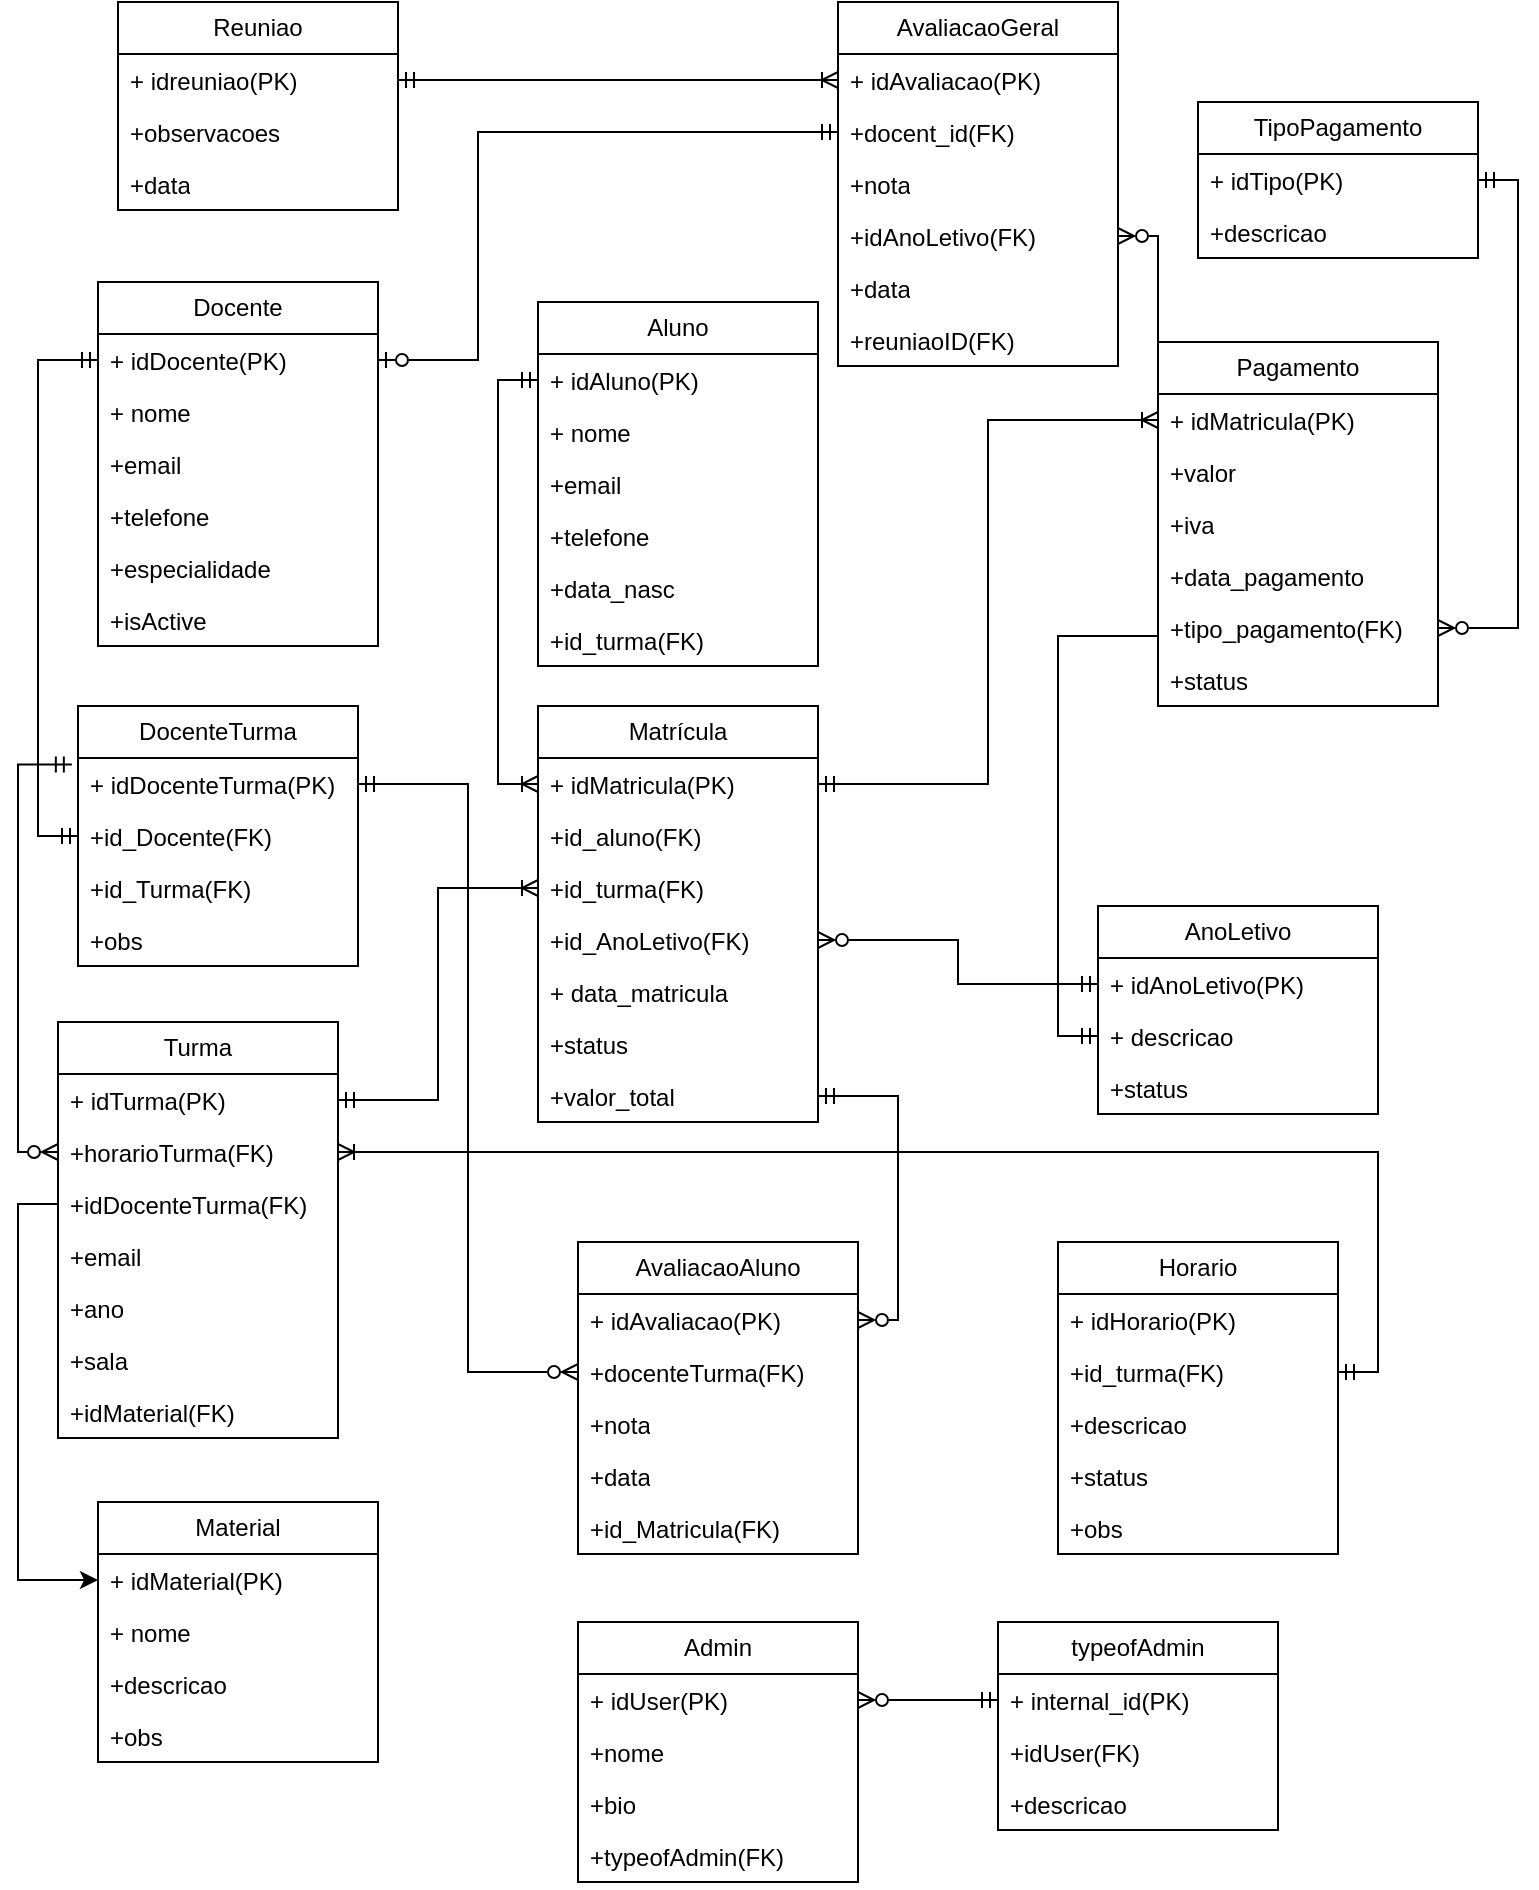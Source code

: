 <mxfile version="26.0.6">
  <diagram id="C5RBs43oDa-KdzZeNtuy" name="Page-1">
    <mxGraphModel dx="1434" dy="772" grid="1" gridSize="10" guides="1" tooltips="1" connect="1" arrows="1" fold="1" page="1" pageScale="1" pageWidth="827" pageHeight="1169" math="0" shadow="0">
      <root>
        <mxCell id="WIyWlLk6GJQsqaUBKTNV-0" />
        <mxCell id="WIyWlLk6GJQsqaUBKTNV-1" parent="WIyWlLk6GJQsqaUBKTNV-0" />
        <mxCell id="SM1ybAMm2fqxFxYJNQSy-0" value="Aluno" style="swimlane;fontStyle=0;childLayout=stackLayout;horizontal=1;startSize=26;fillColor=none;horizontalStack=0;resizeParent=1;resizeParentMax=0;resizeLast=0;collapsible=1;marginBottom=0;whiteSpace=wrap;html=1;" parent="WIyWlLk6GJQsqaUBKTNV-1" vertex="1">
          <mxGeometry x="310" y="190" width="140" height="182" as="geometry" />
        </mxCell>
        <mxCell id="SM1ybAMm2fqxFxYJNQSy-1" value="+ idAluno(PK)" style="text;strokeColor=none;fillColor=none;align=left;verticalAlign=top;spacingLeft=4;spacingRight=4;overflow=hidden;rotatable=0;points=[[0,0.5],[1,0.5]];portConstraint=eastwest;whiteSpace=wrap;html=1;" parent="SM1ybAMm2fqxFxYJNQSy-0" vertex="1">
          <mxGeometry y="26" width="140" height="26" as="geometry" />
        </mxCell>
        <mxCell id="SM1ybAMm2fqxFxYJNQSy-2" value="+ nome" style="text;strokeColor=none;fillColor=none;align=left;verticalAlign=top;spacingLeft=4;spacingRight=4;overflow=hidden;rotatable=0;points=[[0,0.5],[1,0.5]];portConstraint=eastwest;whiteSpace=wrap;html=1;" parent="SM1ybAMm2fqxFxYJNQSy-0" vertex="1">
          <mxGeometry y="52" width="140" height="26" as="geometry" />
        </mxCell>
        <mxCell id="SM1ybAMm2fqxFxYJNQSy-4" value="+email" style="text;strokeColor=none;fillColor=none;align=left;verticalAlign=top;spacingLeft=4;spacingRight=4;overflow=hidden;rotatable=0;points=[[0,0.5],[1,0.5]];portConstraint=eastwest;whiteSpace=wrap;html=1;" parent="SM1ybAMm2fqxFxYJNQSy-0" vertex="1">
          <mxGeometry y="78" width="140" height="26" as="geometry" />
        </mxCell>
        <mxCell id="SM1ybAMm2fqxFxYJNQSy-5" value="+telefone" style="text;strokeColor=none;fillColor=none;align=left;verticalAlign=top;spacingLeft=4;spacingRight=4;overflow=hidden;rotatable=0;points=[[0,0.5],[1,0.5]];portConstraint=eastwest;whiteSpace=wrap;html=1;" parent="SM1ybAMm2fqxFxYJNQSy-0" vertex="1">
          <mxGeometry y="104" width="140" height="26" as="geometry" />
        </mxCell>
        <mxCell id="SM1ybAMm2fqxFxYJNQSy-6" value="+data_nasc" style="text;strokeColor=none;fillColor=none;align=left;verticalAlign=top;spacingLeft=4;spacingRight=4;overflow=hidden;rotatable=0;points=[[0,0.5],[1,0.5]];portConstraint=eastwest;whiteSpace=wrap;html=1;" parent="SM1ybAMm2fqxFxYJNQSy-0" vertex="1">
          <mxGeometry y="130" width="140" height="26" as="geometry" />
        </mxCell>
        <mxCell id="SM1ybAMm2fqxFxYJNQSy-7" value="+id_turma(FK)" style="text;strokeColor=none;fillColor=none;align=left;verticalAlign=top;spacingLeft=4;spacingRight=4;overflow=hidden;rotatable=0;points=[[0,0.5],[1,0.5]];portConstraint=eastwest;whiteSpace=wrap;html=1;" parent="SM1ybAMm2fqxFxYJNQSy-0" vertex="1">
          <mxGeometry y="156" width="140" height="26" as="geometry" />
        </mxCell>
        <mxCell id="SM1ybAMm2fqxFxYJNQSy-8" value="Turma" style="swimlane;fontStyle=0;childLayout=stackLayout;horizontal=1;startSize=26;fillColor=none;horizontalStack=0;resizeParent=1;resizeParentMax=0;resizeLast=0;collapsible=1;marginBottom=0;whiteSpace=wrap;html=1;" parent="WIyWlLk6GJQsqaUBKTNV-1" vertex="1">
          <mxGeometry x="70" y="550" width="140" height="208" as="geometry" />
        </mxCell>
        <mxCell id="SM1ybAMm2fqxFxYJNQSy-9" value="+ idTurma(PK)" style="text;strokeColor=none;fillColor=none;align=left;verticalAlign=top;spacingLeft=4;spacingRight=4;overflow=hidden;rotatable=0;points=[[0,0.5],[1,0.5]];portConstraint=eastwest;whiteSpace=wrap;html=1;" parent="SM1ybAMm2fqxFxYJNQSy-8" vertex="1">
          <mxGeometry y="26" width="140" height="26" as="geometry" />
        </mxCell>
        <mxCell id="-iYdOcN9Ea16CjhLDeDB-40" value="+horarioTurma(FK)" style="text;strokeColor=none;fillColor=none;align=left;verticalAlign=top;spacingLeft=4;spacingRight=4;overflow=hidden;rotatable=0;points=[[0,0.5],[1,0.5]];portConstraint=eastwest;whiteSpace=wrap;html=1;" parent="SM1ybAMm2fqxFxYJNQSy-8" vertex="1">
          <mxGeometry y="52" width="140" height="26" as="geometry" />
        </mxCell>
        <mxCell id="SM1ybAMm2fqxFxYJNQSy-10" value="+idDocenteTurma(FK)" style="text;strokeColor=none;fillColor=none;align=left;verticalAlign=top;spacingLeft=4;spacingRight=4;overflow=hidden;rotatable=0;points=[[0,0.5],[1,0.5]];portConstraint=eastwest;whiteSpace=wrap;html=1;" parent="SM1ybAMm2fqxFxYJNQSy-8" vertex="1">
          <mxGeometry y="78" width="140" height="26" as="geometry" />
        </mxCell>
        <mxCell id="SM1ybAMm2fqxFxYJNQSy-11" value="+email" style="text;strokeColor=none;fillColor=none;align=left;verticalAlign=top;spacingLeft=4;spacingRight=4;overflow=hidden;rotatable=0;points=[[0,0.5],[1,0.5]];portConstraint=eastwest;whiteSpace=wrap;html=1;" parent="SM1ybAMm2fqxFxYJNQSy-8" vertex="1">
          <mxGeometry y="104" width="140" height="26" as="geometry" />
        </mxCell>
        <mxCell id="SM1ybAMm2fqxFxYJNQSy-12" value="+ano" style="text;strokeColor=none;fillColor=none;align=left;verticalAlign=top;spacingLeft=4;spacingRight=4;overflow=hidden;rotatable=0;points=[[0,0.5],[1,0.5]];portConstraint=eastwest;whiteSpace=wrap;html=1;" parent="SM1ybAMm2fqxFxYJNQSy-8" vertex="1">
          <mxGeometry y="130" width="140" height="26" as="geometry" />
        </mxCell>
        <mxCell id="SM1ybAMm2fqxFxYJNQSy-13" value="+sala" style="text;strokeColor=none;fillColor=none;align=left;verticalAlign=top;spacingLeft=4;spacingRight=4;overflow=hidden;rotatable=0;points=[[0,0.5],[1,0.5]];portConstraint=eastwest;whiteSpace=wrap;html=1;" parent="SM1ybAMm2fqxFxYJNQSy-8" vertex="1">
          <mxGeometry y="156" width="140" height="26" as="geometry" />
        </mxCell>
        <mxCell id="-iYdOcN9Ea16CjhLDeDB-47" value="+idMaterial(FK)" style="text;strokeColor=none;fillColor=none;align=left;verticalAlign=top;spacingLeft=4;spacingRight=4;overflow=hidden;rotatable=0;points=[[0,0.5],[1,0.5]];portConstraint=eastwest;whiteSpace=wrap;html=1;" parent="SM1ybAMm2fqxFxYJNQSy-8" vertex="1">
          <mxGeometry y="182" width="140" height="26" as="geometry" />
        </mxCell>
        <mxCell id="SM1ybAMm2fqxFxYJNQSy-15" value="Docente" style="swimlane;fontStyle=0;childLayout=stackLayout;horizontal=1;startSize=26;fillColor=none;horizontalStack=0;resizeParent=1;resizeParentMax=0;resizeLast=0;collapsible=1;marginBottom=0;whiteSpace=wrap;html=1;" parent="WIyWlLk6GJQsqaUBKTNV-1" vertex="1">
          <mxGeometry x="90" y="180" width="140" height="182" as="geometry" />
        </mxCell>
        <mxCell id="SM1ybAMm2fqxFxYJNQSy-16" value="+ idDocente(PK)" style="text;strokeColor=none;fillColor=none;align=left;verticalAlign=top;spacingLeft=4;spacingRight=4;overflow=hidden;rotatable=0;points=[[0,0.5],[1,0.5]];portConstraint=eastwest;whiteSpace=wrap;html=1;" parent="SM1ybAMm2fqxFxYJNQSy-15" vertex="1">
          <mxGeometry y="26" width="140" height="26" as="geometry" />
        </mxCell>
        <mxCell id="SM1ybAMm2fqxFxYJNQSy-17" value="+ nome" style="text;strokeColor=none;fillColor=none;align=left;verticalAlign=top;spacingLeft=4;spacingRight=4;overflow=hidden;rotatable=0;points=[[0,0.5],[1,0.5]];portConstraint=eastwest;whiteSpace=wrap;html=1;" parent="SM1ybAMm2fqxFxYJNQSy-15" vertex="1">
          <mxGeometry y="52" width="140" height="26" as="geometry" />
        </mxCell>
        <mxCell id="SM1ybAMm2fqxFxYJNQSy-18" value="+email" style="text;strokeColor=none;fillColor=none;align=left;verticalAlign=top;spacingLeft=4;spacingRight=4;overflow=hidden;rotatable=0;points=[[0,0.5],[1,0.5]];portConstraint=eastwest;whiteSpace=wrap;html=1;" parent="SM1ybAMm2fqxFxYJNQSy-15" vertex="1">
          <mxGeometry y="78" width="140" height="26" as="geometry" />
        </mxCell>
        <mxCell id="SM1ybAMm2fqxFxYJNQSy-19" value="+telefone" style="text;strokeColor=none;fillColor=none;align=left;verticalAlign=top;spacingLeft=4;spacingRight=4;overflow=hidden;rotatable=0;points=[[0,0.5],[1,0.5]];portConstraint=eastwest;whiteSpace=wrap;html=1;" parent="SM1ybAMm2fqxFxYJNQSy-15" vertex="1">
          <mxGeometry y="104" width="140" height="26" as="geometry" />
        </mxCell>
        <mxCell id="SM1ybAMm2fqxFxYJNQSy-20" value="+especialidade" style="text;strokeColor=none;fillColor=none;align=left;verticalAlign=top;spacingLeft=4;spacingRight=4;overflow=hidden;rotatable=0;points=[[0,0.5],[1,0.5]];portConstraint=eastwest;whiteSpace=wrap;html=1;" parent="SM1ybAMm2fqxFxYJNQSy-15" vertex="1">
          <mxGeometry y="130" width="140" height="26" as="geometry" />
        </mxCell>
        <mxCell id="-iYdOcN9Ea16CjhLDeDB-12" value="+isActive" style="text;strokeColor=none;fillColor=none;align=left;verticalAlign=top;spacingLeft=4;spacingRight=4;overflow=hidden;rotatable=0;points=[[0,0.5],[1,0.5]];portConstraint=eastwest;whiteSpace=wrap;html=1;" parent="SM1ybAMm2fqxFxYJNQSy-15" vertex="1">
          <mxGeometry y="156" width="140" height="26" as="geometry" />
        </mxCell>
        <mxCell id="SM1ybAMm2fqxFxYJNQSy-28" value="Material" style="swimlane;fontStyle=0;childLayout=stackLayout;horizontal=1;startSize=26;fillColor=none;horizontalStack=0;resizeParent=1;resizeParentMax=0;resizeLast=0;collapsible=1;marginBottom=0;whiteSpace=wrap;html=1;" parent="WIyWlLk6GJQsqaUBKTNV-1" vertex="1">
          <mxGeometry x="90" y="790" width="140" height="130" as="geometry" />
        </mxCell>
        <mxCell id="SM1ybAMm2fqxFxYJNQSy-29" value="+ idMaterial(PK)" style="text;strokeColor=none;fillColor=none;align=left;verticalAlign=top;spacingLeft=4;spacingRight=4;overflow=hidden;rotatable=0;points=[[0,0.5],[1,0.5]];portConstraint=eastwest;whiteSpace=wrap;html=1;" parent="SM1ybAMm2fqxFxYJNQSy-28" vertex="1">
          <mxGeometry y="26" width="140" height="26" as="geometry" />
        </mxCell>
        <mxCell id="SM1ybAMm2fqxFxYJNQSy-30" value="+ nome" style="text;strokeColor=none;fillColor=none;align=left;verticalAlign=top;spacingLeft=4;spacingRight=4;overflow=hidden;rotatable=0;points=[[0,0.5],[1,0.5]];portConstraint=eastwest;whiteSpace=wrap;html=1;" parent="SM1ybAMm2fqxFxYJNQSy-28" vertex="1">
          <mxGeometry y="52" width="140" height="26" as="geometry" />
        </mxCell>
        <mxCell id="SM1ybAMm2fqxFxYJNQSy-31" value="+descricao" style="text;strokeColor=none;fillColor=none;align=left;verticalAlign=top;spacingLeft=4;spacingRight=4;overflow=hidden;rotatable=0;points=[[0,0.5],[1,0.5]];portConstraint=eastwest;whiteSpace=wrap;html=1;" parent="SM1ybAMm2fqxFxYJNQSy-28" vertex="1">
          <mxGeometry y="78" width="140" height="26" as="geometry" />
        </mxCell>
        <mxCell id="SM1ybAMm2fqxFxYJNQSy-33" value="+obs" style="text;strokeColor=none;fillColor=none;align=left;verticalAlign=top;spacingLeft=4;spacingRight=4;overflow=hidden;rotatable=0;points=[[0,0.5],[1,0.5]];portConstraint=eastwest;whiteSpace=wrap;html=1;" parent="SM1ybAMm2fqxFxYJNQSy-28" vertex="1">
          <mxGeometry y="104" width="140" height="26" as="geometry" />
        </mxCell>
        <mxCell id="SM1ybAMm2fqxFxYJNQSy-39" value="Pagamento" style="swimlane;fontStyle=0;childLayout=stackLayout;horizontal=1;startSize=26;fillColor=none;horizontalStack=0;resizeParent=1;resizeParentMax=0;resizeLast=0;collapsible=1;marginBottom=0;whiteSpace=wrap;html=1;" parent="WIyWlLk6GJQsqaUBKTNV-1" vertex="1">
          <mxGeometry x="620" y="210" width="140" height="182" as="geometry" />
        </mxCell>
        <mxCell id="SM1ybAMm2fqxFxYJNQSy-40" value="+ idMatricula(PK)" style="text;strokeColor=none;fillColor=none;align=left;verticalAlign=top;spacingLeft=4;spacingRight=4;overflow=hidden;rotatable=0;points=[[0,0.5],[1,0.5]];portConstraint=eastwest;whiteSpace=wrap;html=1;" parent="SM1ybAMm2fqxFxYJNQSy-39" vertex="1">
          <mxGeometry y="26" width="140" height="26" as="geometry" />
        </mxCell>
        <mxCell id="SM1ybAMm2fqxFxYJNQSy-42" value="+valor" style="text;strokeColor=none;fillColor=none;align=left;verticalAlign=top;spacingLeft=4;spacingRight=4;overflow=hidden;rotatable=0;points=[[0,0.5],[1,0.5]];portConstraint=eastwest;whiteSpace=wrap;html=1;" parent="SM1ybAMm2fqxFxYJNQSy-39" vertex="1">
          <mxGeometry y="52" width="140" height="26" as="geometry" />
        </mxCell>
        <mxCell id="SM1ybAMm2fqxFxYJNQSy-43" value="+iva" style="text;strokeColor=none;fillColor=none;align=left;verticalAlign=top;spacingLeft=4;spacingRight=4;overflow=hidden;rotatable=0;points=[[0,0.5],[1,0.5]];portConstraint=eastwest;whiteSpace=wrap;html=1;" parent="SM1ybAMm2fqxFxYJNQSy-39" vertex="1">
          <mxGeometry y="78" width="140" height="26" as="geometry" />
        </mxCell>
        <mxCell id="SM1ybAMm2fqxFxYJNQSy-44" value="+data_pagamento" style="text;strokeColor=none;fillColor=none;align=left;verticalAlign=top;spacingLeft=4;spacingRight=4;overflow=hidden;rotatable=0;points=[[0,0.5],[1,0.5]];portConstraint=eastwest;whiteSpace=wrap;html=1;" parent="SM1ybAMm2fqxFxYJNQSy-39" vertex="1">
          <mxGeometry y="104" width="140" height="26" as="geometry" />
        </mxCell>
        <mxCell id="SM1ybAMm2fqxFxYJNQSy-45" value="+tipo_pagamento(FK)" style="text;strokeColor=none;fillColor=none;align=left;verticalAlign=top;spacingLeft=4;spacingRight=4;overflow=hidden;rotatable=0;points=[[0,0.5],[1,0.5]];portConstraint=eastwest;whiteSpace=wrap;html=1;" parent="SM1ybAMm2fqxFxYJNQSy-39" vertex="1">
          <mxGeometry y="130" width="140" height="26" as="geometry" />
        </mxCell>
        <mxCell id="SM1ybAMm2fqxFxYJNQSy-77" value="+status" style="text;strokeColor=none;fillColor=none;align=left;verticalAlign=top;spacingLeft=4;spacingRight=4;overflow=hidden;rotatable=0;points=[[0,0.5],[1,0.5]];portConstraint=eastwest;whiteSpace=wrap;html=1;" parent="SM1ybAMm2fqxFxYJNQSy-39" vertex="1">
          <mxGeometry y="156" width="140" height="26" as="geometry" />
        </mxCell>
        <mxCell id="SM1ybAMm2fqxFxYJNQSy-49" value="Matrícula" style="swimlane;fontStyle=0;childLayout=stackLayout;horizontal=1;startSize=26;fillColor=none;horizontalStack=0;resizeParent=1;resizeParentMax=0;resizeLast=0;collapsible=1;marginBottom=0;whiteSpace=wrap;html=1;" parent="WIyWlLk6GJQsqaUBKTNV-1" vertex="1">
          <mxGeometry x="310" y="392" width="140" height="208" as="geometry" />
        </mxCell>
        <mxCell id="SM1ybAMm2fqxFxYJNQSy-50" value="+ idMatricula(PK)" style="text;strokeColor=none;fillColor=none;align=left;verticalAlign=top;spacingLeft=4;spacingRight=4;overflow=hidden;rotatable=0;points=[[0,0.5],[1,0.5]];portConstraint=eastwest;whiteSpace=wrap;html=1;" parent="SM1ybAMm2fqxFxYJNQSy-49" vertex="1">
          <mxGeometry y="26" width="140" height="26" as="geometry" />
        </mxCell>
        <mxCell id="SM1ybAMm2fqxFxYJNQSy-55" value="+id_aluno(FK)" style="text;strokeColor=none;fillColor=none;align=left;verticalAlign=top;spacingLeft=4;spacingRight=4;overflow=hidden;rotatable=0;points=[[0,0.5],[1,0.5]];portConstraint=eastwest;whiteSpace=wrap;html=1;" parent="SM1ybAMm2fqxFxYJNQSy-49" vertex="1">
          <mxGeometry y="52" width="140" height="26" as="geometry" />
        </mxCell>
        <mxCell id="SM1ybAMm2fqxFxYJNQSy-78" value="+id_turma(FK)" style="text;strokeColor=none;fillColor=none;align=left;verticalAlign=top;spacingLeft=4;spacingRight=4;overflow=hidden;rotatable=0;points=[[0,0.5],[1,0.5]];portConstraint=eastwest;whiteSpace=wrap;html=1;" parent="SM1ybAMm2fqxFxYJNQSy-49" vertex="1">
          <mxGeometry y="78" width="140" height="26" as="geometry" />
        </mxCell>
        <mxCell id="-iYdOcN9Ea16CjhLDeDB-34" value="+id_AnoLetivo(FK)" style="text;strokeColor=none;fillColor=none;align=left;verticalAlign=top;spacingLeft=4;spacingRight=4;overflow=hidden;rotatable=0;points=[[0,0.5],[1,0.5]];portConstraint=eastwest;whiteSpace=wrap;html=1;" parent="SM1ybAMm2fqxFxYJNQSy-49" vertex="1">
          <mxGeometry y="104" width="140" height="26" as="geometry" />
        </mxCell>
        <mxCell id="SM1ybAMm2fqxFxYJNQSy-51" value="+ data_matricula" style="text;strokeColor=none;fillColor=none;align=left;verticalAlign=top;spacingLeft=4;spacingRight=4;overflow=hidden;rotatable=0;points=[[0,0.5],[1,0.5]];portConstraint=eastwest;whiteSpace=wrap;html=1;" parent="SM1ybAMm2fqxFxYJNQSy-49" vertex="1">
          <mxGeometry y="130" width="140" height="26" as="geometry" />
        </mxCell>
        <mxCell id="SM1ybAMm2fqxFxYJNQSy-53" value="+status" style="text;strokeColor=none;fillColor=none;align=left;verticalAlign=top;spacingLeft=4;spacingRight=4;overflow=hidden;rotatable=0;points=[[0,0.5],[1,0.5]];portConstraint=eastwest;whiteSpace=wrap;html=1;" parent="SM1ybAMm2fqxFxYJNQSy-49" vertex="1">
          <mxGeometry y="156" width="140" height="26" as="geometry" />
        </mxCell>
        <mxCell id="-iYdOcN9Ea16CjhLDeDB-25" value="+valor_total" style="text;strokeColor=none;fillColor=none;align=left;verticalAlign=top;spacingLeft=4;spacingRight=4;overflow=hidden;rotatable=0;points=[[0,0.5],[1,0.5]];portConstraint=eastwest;whiteSpace=wrap;html=1;" parent="SM1ybAMm2fqxFxYJNQSy-49" vertex="1">
          <mxGeometry y="182" width="140" height="26" as="geometry" />
        </mxCell>
        <mxCell id="SM1ybAMm2fqxFxYJNQSy-59" value="AvaliacaoAluno" style="swimlane;fontStyle=0;childLayout=stackLayout;horizontal=1;startSize=26;fillColor=none;horizontalStack=0;resizeParent=1;resizeParentMax=0;resizeLast=0;collapsible=1;marginBottom=0;whiteSpace=wrap;html=1;" parent="WIyWlLk6GJQsqaUBKTNV-1" vertex="1">
          <mxGeometry x="330" y="660" width="140" height="156" as="geometry" />
        </mxCell>
        <mxCell id="SM1ybAMm2fqxFxYJNQSy-60" value="+ idAvaliacao(PK)" style="text;strokeColor=none;fillColor=none;align=left;verticalAlign=top;spacingLeft=4;spacingRight=4;overflow=hidden;rotatable=0;points=[[0,0.5],[1,0.5]];portConstraint=eastwest;whiteSpace=wrap;html=1;" parent="SM1ybAMm2fqxFxYJNQSy-59" vertex="1">
          <mxGeometry y="26" width="140" height="26" as="geometry" />
        </mxCell>
        <mxCell id="SM1ybAMm2fqxFxYJNQSy-62" value="+docenteTurma(FK)" style="text;strokeColor=none;fillColor=none;align=left;verticalAlign=top;spacingLeft=4;spacingRight=4;overflow=hidden;rotatable=0;points=[[0,0.5],[1,0.5]];portConstraint=eastwest;whiteSpace=wrap;html=1;" parent="SM1ybAMm2fqxFxYJNQSy-59" vertex="1">
          <mxGeometry y="52" width="140" height="26" as="geometry" />
        </mxCell>
        <mxCell id="SM1ybAMm2fqxFxYJNQSy-63" value="+nota" style="text;strokeColor=none;fillColor=none;align=left;verticalAlign=top;spacingLeft=4;spacingRight=4;overflow=hidden;rotatable=0;points=[[0,0.5],[1,0.5]];portConstraint=eastwest;whiteSpace=wrap;html=1;" parent="SM1ybAMm2fqxFxYJNQSy-59" vertex="1">
          <mxGeometry y="78" width="140" height="26" as="geometry" />
        </mxCell>
        <mxCell id="SM1ybAMm2fqxFxYJNQSy-64" value="+data" style="text;strokeColor=none;fillColor=none;align=left;verticalAlign=top;spacingLeft=4;spacingRight=4;overflow=hidden;rotatable=0;points=[[0,0.5],[1,0.5]];portConstraint=eastwest;whiteSpace=wrap;html=1;" parent="SM1ybAMm2fqxFxYJNQSy-59" vertex="1">
          <mxGeometry y="104" width="140" height="26" as="geometry" />
        </mxCell>
        <mxCell id="SM1ybAMm2fqxFxYJNQSy-65" value="+id_Matricula(FK)" style="text;strokeColor=none;fillColor=none;align=left;verticalAlign=top;spacingLeft=4;spacingRight=4;overflow=hidden;rotatable=0;points=[[0,0.5],[1,0.5]];portConstraint=eastwest;whiteSpace=wrap;html=1;" parent="SM1ybAMm2fqxFxYJNQSy-59" vertex="1">
          <mxGeometry y="130" width="140" height="26" as="geometry" />
        </mxCell>
        <mxCell id="-iYdOcN9Ea16CjhLDeDB-0" value="Horario" style="swimlane;fontStyle=0;childLayout=stackLayout;horizontal=1;startSize=26;fillColor=none;horizontalStack=0;resizeParent=1;resizeParentMax=0;resizeLast=0;collapsible=1;marginBottom=0;whiteSpace=wrap;html=1;" parent="WIyWlLk6GJQsqaUBKTNV-1" vertex="1">
          <mxGeometry x="570" y="660" width="140" height="156" as="geometry" />
        </mxCell>
        <mxCell id="-iYdOcN9Ea16CjhLDeDB-1" value="+ idHorario(PK)" style="text;strokeColor=none;fillColor=none;align=left;verticalAlign=top;spacingLeft=4;spacingRight=4;overflow=hidden;rotatable=0;points=[[0,0.5],[1,0.5]];portConstraint=eastwest;whiteSpace=wrap;html=1;" parent="-iYdOcN9Ea16CjhLDeDB-0" vertex="1">
          <mxGeometry y="26" width="140" height="26" as="geometry" />
        </mxCell>
        <mxCell id="-iYdOcN9Ea16CjhLDeDB-2" value="+id_turma(FK)" style="text;strokeColor=none;fillColor=none;align=left;verticalAlign=top;spacingLeft=4;spacingRight=4;overflow=hidden;rotatable=0;points=[[0,0.5],[1,0.5]];portConstraint=eastwest;whiteSpace=wrap;html=1;" parent="-iYdOcN9Ea16CjhLDeDB-0" vertex="1">
          <mxGeometry y="52" width="140" height="26" as="geometry" />
        </mxCell>
        <mxCell id="-iYdOcN9Ea16CjhLDeDB-3" value="+descricao" style="text;strokeColor=none;fillColor=none;align=left;verticalAlign=top;spacingLeft=4;spacingRight=4;overflow=hidden;rotatable=0;points=[[0,0.5],[1,0.5]];portConstraint=eastwest;whiteSpace=wrap;html=1;" parent="-iYdOcN9Ea16CjhLDeDB-0" vertex="1">
          <mxGeometry y="78" width="140" height="26" as="geometry" />
        </mxCell>
        <mxCell id="-iYdOcN9Ea16CjhLDeDB-4" value="+status" style="text;strokeColor=none;fillColor=none;align=left;verticalAlign=top;spacingLeft=4;spacingRight=4;overflow=hidden;rotatable=0;points=[[0,0.5],[1,0.5]];portConstraint=eastwest;whiteSpace=wrap;html=1;" parent="-iYdOcN9Ea16CjhLDeDB-0" vertex="1">
          <mxGeometry y="104" width="140" height="26" as="geometry" />
        </mxCell>
        <mxCell id="-iYdOcN9Ea16CjhLDeDB-5" value="+obs" style="text;strokeColor=none;fillColor=none;align=left;verticalAlign=top;spacingLeft=4;spacingRight=4;overflow=hidden;rotatable=0;points=[[0,0.5],[1,0.5]];portConstraint=eastwest;whiteSpace=wrap;html=1;" parent="-iYdOcN9Ea16CjhLDeDB-0" vertex="1">
          <mxGeometry y="130" width="140" height="26" as="geometry" />
        </mxCell>
        <mxCell id="-iYdOcN9Ea16CjhLDeDB-6" value="DocenteTurma" style="swimlane;fontStyle=0;childLayout=stackLayout;horizontal=1;startSize=26;fillColor=none;horizontalStack=0;resizeParent=1;resizeParentMax=0;resizeLast=0;collapsible=1;marginBottom=0;whiteSpace=wrap;html=1;" parent="WIyWlLk6GJQsqaUBKTNV-1" vertex="1">
          <mxGeometry x="80" y="392" width="140" height="130" as="geometry" />
        </mxCell>
        <mxCell id="-iYdOcN9Ea16CjhLDeDB-7" value="+ idDocenteTurma(PK)" style="text;strokeColor=none;fillColor=none;align=left;verticalAlign=top;spacingLeft=4;spacingRight=4;overflow=hidden;rotatable=0;points=[[0,0.5],[1,0.5]];portConstraint=eastwest;whiteSpace=wrap;html=1;" parent="-iYdOcN9Ea16CjhLDeDB-6" vertex="1">
          <mxGeometry y="26" width="140" height="26" as="geometry" />
        </mxCell>
        <mxCell id="-iYdOcN9Ea16CjhLDeDB-8" value="+id_Docente(FK)" style="text;strokeColor=none;fillColor=none;align=left;verticalAlign=top;spacingLeft=4;spacingRight=4;overflow=hidden;rotatable=0;points=[[0,0.5],[1,0.5]];portConstraint=eastwest;whiteSpace=wrap;html=1;" parent="-iYdOcN9Ea16CjhLDeDB-6" vertex="1">
          <mxGeometry y="52" width="140" height="26" as="geometry" />
        </mxCell>
        <mxCell id="-iYdOcN9Ea16CjhLDeDB-9" value="+id_Turma(FK)" style="text;strokeColor=none;fillColor=none;align=left;verticalAlign=top;spacingLeft=4;spacingRight=4;overflow=hidden;rotatable=0;points=[[0,0.5],[1,0.5]];portConstraint=eastwest;whiteSpace=wrap;html=1;" parent="-iYdOcN9Ea16CjhLDeDB-6" vertex="1">
          <mxGeometry y="78" width="140" height="26" as="geometry" />
        </mxCell>
        <mxCell id="-iYdOcN9Ea16CjhLDeDB-10" value="+obs" style="text;strokeColor=none;fillColor=none;align=left;verticalAlign=top;spacingLeft=4;spacingRight=4;overflow=hidden;rotatable=0;points=[[0,0.5],[1,0.5]];portConstraint=eastwest;whiteSpace=wrap;html=1;" parent="-iYdOcN9Ea16CjhLDeDB-6" vertex="1">
          <mxGeometry y="104" width="140" height="26" as="geometry" />
        </mxCell>
        <mxCell id="-iYdOcN9Ea16CjhLDeDB-13" value="AnoLetivo" style="swimlane;fontStyle=0;childLayout=stackLayout;horizontal=1;startSize=26;fillColor=none;horizontalStack=0;resizeParent=1;resizeParentMax=0;resizeLast=0;collapsible=1;marginBottom=0;whiteSpace=wrap;html=1;" parent="WIyWlLk6GJQsqaUBKTNV-1" vertex="1">
          <mxGeometry x="590" y="492" width="140" height="104" as="geometry" />
        </mxCell>
        <mxCell id="-iYdOcN9Ea16CjhLDeDB-14" value="+ idAnoLetivo(PK)" style="text;strokeColor=none;fillColor=none;align=left;verticalAlign=top;spacingLeft=4;spacingRight=4;overflow=hidden;rotatable=0;points=[[0,0.5],[1,0.5]];portConstraint=eastwest;whiteSpace=wrap;html=1;" parent="-iYdOcN9Ea16CjhLDeDB-13" vertex="1">
          <mxGeometry y="26" width="140" height="26" as="geometry" />
        </mxCell>
        <mxCell id="-iYdOcN9Ea16CjhLDeDB-15" value="+ descricao" style="text;strokeColor=none;fillColor=none;align=left;verticalAlign=top;spacingLeft=4;spacingRight=4;overflow=hidden;rotatable=0;points=[[0,0.5],[1,0.5]];portConstraint=eastwest;whiteSpace=wrap;html=1;" parent="-iYdOcN9Ea16CjhLDeDB-13" vertex="1">
          <mxGeometry y="52" width="140" height="26" as="geometry" />
        </mxCell>
        <mxCell id="-iYdOcN9Ea16CjhLDeDB-16" value="+status" style="text;strokeColor=none;fillColor=none;align=left;verticalAlign=top;spacingLeft=4;spacingRight=4;overflow=hidden;rotatable=0;points=[[0,0.5],[1,0.5]];portConstraint=eastwest;whiteSpace=wrap;html=1;" parent="-iYdOcN9Ea16CjhLDeDB-13" vertex="1">
          <mxGeometry y="78" width="140" height="26" as="geometry" />
        </mxCell>
        <mxCell id="-iYdOcN9Ea16CjhLDeDB-26" value="AvaliacaoGeral" style="swimlane;fontStyle=0;childLayout=stackLayout;horizontal=1;startSize=26;fillColor=none;horizontalStack=0;resizeParent=1;resizeParentMax=0;resizeLast=0;collapsible=1;marginBottom=0;whiteSpace=wrap;html=1;" parent="WIyWlLk6GJQsqaUBKTNV-1" vertex="1">
          <mxGeometry x="460" y="40" width="140" height="182" as="geometry" />
        </mxCell>
        <mxCell id="-iYdOcN9Ea16CjhLDeDB-27" value="+ idAvaliacao(PK)" style="text;strokeColor=none;fillColor=none;align=left;verticalAlign=top;spacingLeft=4;spacingRight=4;overflow=hidden;rotatable=0;points=[[0,0.5],[1,0.5]];portConstraint=eastwest;whiteSpace=wrap;html=1;" parent="-iYdOcN9Ea16CjhLDeDB-26" vertex="1">
          <mxGeometry y="26" width="140" height="26" as="geometry" />
        </mxCell>
        <mxCell id="-iYdOcN9Ea16CjhLDeDB-28" value="+docent_id(FK)" style="text;strokeColor=none;fillColor=none;align=left;verticalAlign=top;spacingLeft=4;spacingRight=4;overflow=hidden;rotatable=0;points=[[0,0.5],[1,0.5]];portConstraint=eastwest;whiteSpace=wrap;html=1;" parent="-iYdOcN9Ea16CjhLDeDB-26" vertex="1">
          <mxGeometry y="52" width="140" height="26" as="geometry" />
        </mxCell>
        <mxCell id="-iYdOcN9Ea16CjhLDeDB-29" value="+nota" style="text;strokeColor=none;fillColor=none;align=left;verticalAlign=top;spacingLeft=4;spacingRight=4;overflow=hidden;rotatable=0;points=[[0,0.5],[1,0.5]];portConstraint=eastwest;whiteSpace=wrap;html=1;" parent="-iYdOcN9Ea16CjhLDeDB-26" vertex="1">
          <mxGeometry y="78" width="140" height="26" as="geometry" />
        </mxCell>
        <mxCell id="-iYdOcN9Ea16CjhLDeDB-49" value="+idAnoLetivo(FK)" style="text;strokeColor=none;fillColor=none;align=left;verticalAlign=top;spacingLeft=4;spacingRight=4;overflow=hidden;rotatable=0;points=[[0,0.5],[1,0.5]];portConstraint=eastwest;whiteSpace=wrap;html=1;" parent="-iYdOcN9Ea16CjhLDeDB-26" vertex="1">
          <mxGeometry y="104" width="140" height="26" as="geometry" />
        </mxCell>
        <mxCell id="-iYdOcN9Ea16CjhLDeDB-30" value="+data" style="text;strokeColor=none;fillColor=none;align=left;verticalAlign=top;spacingLeft=4;spacingRight=4;overflow=hidden;rotatable=0;points=[[0,0.5],[1,0.5]];portConstraint=eastwest;whiteSpace=wrap;html=1;" parent="-iYdOcN9Ea16CjhLDeDB-26" vertex="1">
          <mxGeometry y="130" width="140" height="26" as="geometry" />
        </mxCell>
        <mxCell id="-iYdOcN9Ea16CjhLDeDB-66" value="+reuniaoID(FK)" style="text;strokeColor=none;fillColor=none;align=left;verticalAlign=top;spacingLeft=4;spacingRight=4;overflow=hidden;rotatable=0;points=[[0,0.5],[1,0.5]];portConstraint=eastwest;whiteSpace=wrap;html=1;" parent="-iYdOcN9Ea16CjhLDeDB-26" vertex="1">
          <mxGeometry y="156" width="140" height="26" as="geometry" />
        </mxCell>
        <mxCell id="-iYdOcN9Ea16CjhLDeDB-32" style="edgeStyle=orthogonalEdgeStyle;rounded=0;orthogonalLoop=1;jettySize=auto;html=1;exitX=1;exitY=0.5;exitDx=0;exitDy=0;entryX=0;entryY=0.5;entryDx=0;entryDy=0;endArrow=ERoneToMany;endFill=0;startArrow=ERmandOne;startFill=0;" parent="WIyWlLk6GJQsqaUBKTNV-1" source="SM1ybAMm2fqxFxYJNQSy-50" target="SM1ybAMm2fqxFxYJNQSy-40" edge="1">
          <mxGeometry relative="1" as="geometry" />
        </mxCell>
        <mxCell id="-iYdOcN9Ea16CjhLDeDB-33" style="edgeStyle=orthogonalEdgeStyle;rounded=0;orthogonalLoop=1;jettySize=auto;html=1;exitX=0;exitY=0.5;exitDx=0;exitDy=0;entryX=0;entryY=0.5;entryDx=0;entryDy=0;endArrow=ERmandOne;endFill=0;startArrow=ERoneToMany;startFill=0;" parent="WIyWlLk6GJQsqaUBKTNV-1" source="SM1ybAMm2fqxFxYJNQSy-50" target="SM1ybAMm2fqxFxYJNQSy-1" edge="1">
          <mxGeometry relative="1" as="geometry" />
        </mxCell>
        <mxCell id="-iYdOcN9Ea16CjhLDeDB-35" style="edgeStyle=orthogonalEdgeStyle;rounded=0;orthogonalLoop=1;jettySize=auto;html=1;exitX=1;exitY=0.5;exitDx=0;exitDy=0;entryX=0;entryY=0.5;entryDx=0;entryDy=0;startArrow=ERzeroToMany;startFill=0;endArrow=ERmandOne;endFill=0;" parent="WIyWlLk6GJQsqaUBKTNV-1" source="-iYdOcN9Ea16CjhLDeDB-34" target="-iYdOcN9Ea16CjhLDeDB-14" edge="1">
          <mxGeometry relative="1" as="geometry" />
        </mxCell>
        <mxCell id="-iYdOcN9Ea16CjhLDeDB-36" style="edgeStyle=orthogonalEdgeStyle;rounded=0;orthogonalLoop=1;jettySize=auto;html=1;entryX=0;entryY=0.5;entryDx=0;entryDy=0;endArrow=ERoneToMany;endFill=0;startArrow=ERmandOne;startFill=0;" parent="WIyWlLk6GJQsqaUBKTNV-1" source="SM1ybAMm2fqxFxYJNQSy-9" target="SM1ybAMm2fqxFxYJNQSy-78" edge="1">
          <mxGeometry relative="1" as="geometry" />
        </mxCell>
        <mxCell id="-iYdOcN9Ea16CjhLDeDB-39" style="edgeStyle=orthogonalEdgeStyle;rounded=0;orthogonalLoop=1;jettySize=auto;html=1;exitX=1;exitY=0.5;exitDx=0;exitDy=0;entryX=1;entryY=0.5;entryDx=0;entryDy=0;endArrow=ERmandOne;endFill=0;startArrow=ERzeroToMany;startFill=0;" parent="WIyWlLk6GJQsqaUBKTNV-1" source="SM1ybAMm2fqxFxYJNQSy-60" target="-iYdOcN9Ea16CjhLDeDB-25" edge="1">
          <mxGeometry relative="1" as="geometry" />
        </mxCell>
        <mxCell id="-iYdOcN9Ea16CjhLDeDB-41" style="edgeStyle=orthogonalEdgeStyle;rounded=0;orthogonalLoop=1;jettySize=auto;html=1;exitX=0;exitY=0.5;exitDx=0;exitDy=0;entryX=-0.022;entryY=0.126;entryDx=0;entryDy=0;entryPerimeter=0;endArrow=ERmandOne;endFill=0;startArrow=ERzeroToMany;startFill=0;" parent="WIyWlLk6GJQsqaUBKTNV-1" source="-iYdOcN9Ea16CjhLDeDB-40" target="-iYdOcN9Ea16CjhLDeDB-7" edge="1">
          <mxGeometry relative="1" as="geometry" />
        </mxCell>
        <mxCell id="-iYdOcN9Ea16CjhLDeDB-42" style="edgeStyle=orthogonalEdgeStyle;rounded=0;orthogonalLoop=1;jettySize=auto;html=1;exitX=0;exitY=0.5;exitDx=0;exitDy=0;entryX=0;entryY=0.5;entryDx=0;entryDy=0;startArrow=ERmandOne;startFill=0;endArrow=ERmandOne;endFill=0;" parent="WIyWlLk6GJQsqaUBKTNV-1" source="SM1ybAMm2fqxFxYJNQSy-16" target="-iYdOcN9Ea16CjhLDeDB-8" edge="1">
          <mxGeometry relative="1" as="geometry" />
        </mxCell>
        <mxCell id="-iYdOcN9Ea16CjhLDeDB-43" style="edgeStyle=orthogonalEdgeStyle;rounded=0;orthogonalLoop=1;jettySize=auto;html=1;exitX=1;exitY=0.5;exitDx=0;exitDy=0;entryX=0;entryY=0.5;entryDx=0;entryDy=0;endArrow=ERzeroToMany;endFill=0;startArrow=ERmandOne;startFill=0;" parent="WIyWlLk6GJQsqaUBKTNV-1" source="-iYdOcN9Ea16CjhLDeDB-7" target="SM1ybAMm2fqxFxYJNQSy-62" edge="1">
          <mxGeometry relative="1" as="geometry" />
        </mxCell>
        <mxCell id="-iYdOcN9Ea16CjhLDeDB-44" style="edgeStyle=orthogonalEdgeStyle;rounded=0;orthogonalLoop=1;jettySize=auto;html=1;exitX=0;exitY=0.5;exitDx=0;exitDy=0;entryX=0;entryY=0.5;entryDx=0;entryDy=0;" parent="WIyWlLk6GJQsqaUBKTNV-1" source="SM1ybAMm2fqxFxYJNQSy-10" target="SM1ybAMm2fqxFxYJNQSy-29" edge="1">
          <mxGeometry relative="1" as="geometry" />
        </mxCell>
        <mxCell id="-iYdOcN9Ea16CjhLDeDB-45" style="edgeStyle=orthogonalEdgeStyle;rounded=0;orthogonalLoop=1;jettySize=auto;html=1;exitX=1;exitY=0.5;exitDx=0;exitDy=0;entryX=1;entryY=0.5;entryDx=0;entryDy=0;endArrow=ERoneToMany;endFill=0;startArrow=ERmandOne;startFill=0;" parent="WIyWlLk6GJQsqaUBKTNV-1" source="-iYdOcN9Ea16CjhLDeDB-2" target="-iYdOcN9Ea16CjhLDeDB-40" edge="1">
          <mxGeometry relative="1" as="geometry" />
        </mxCell>
        <mxCell id="-iYdOcN9Ea16CjhLDeDB-50" style="edgeStyle=orthogonalEdgeStyle;rounded=0;orthogonalLoop=1;jettySize=auto;html=1;exitX=0;exitY=0.5;exitDx=0;exitDy=0;entryX=1;entryY=0.5;entryDx=0;entryDy=0;startArrow=ERmandOne;startFill=0;endArrow=ERzeroToMany;endFill=0;" parent="WIyWlLk6GJQsqaUBKTNV-1" source="-iYdOcN9Ea16CjhLDeDB-15" target="-iYdOcN9Ea16CjhLDeDB-49" edge="1">
          <mxGeometry relative="1" as="geometry" />
        </mxCell>
        <mxCell id="-iYdOcN9Ea16CjhLDeDB-51" style="edgeStyle=orthogonalEdgeStyle;rounded=0;orthogonalLoop=1;jettySize=auto;html=1;exitX=0;exitY=0.5;exitDx=0;exitDy=0;entryX=1;entryY=0.5;entryDx=0;entryDy=0;startArrow=ERmandOne;startFill=0;endArrow=ERzeroToOne;endFill=0;" parent="WIyWlLk6GJQsqaUBKTNV-1" source="-iYdOcN9Ea16CjhLDeDB-28" target="SM1ybAMm2fqxFxYJNQSy-16" edge="1">
          <mxGeometry relative="1" as="geometry">
            <Array as="points">
              <mxPoint x="280" y="105" />
              <mxPoint x="280" y="219" />
            </Array>
          </mxGeometry>
        </mxCell>
        <mxCell id="-iYdOcN9Ea16CjhLDeDB-52" value="TipoPagamento" style="swimlane;fontStyle=0;childLayout=stackLayout;horizontal=1;startSize=26;fillColor=none;horizontalStack=0;resizeParent=1;resizeParentMax=0;resizeLast=0;collapsible=1;marginBottom=0;whiteSpace=wrap;html=1;" parent="WIyWlLk6GJQsqaUBKTNV-1" vertex="1">
          <mxGeometry x="640" y="90" width="140" height="78" as="geometry" />
        </mxCell>
        <mxCell id="-iYdOcN9Ea16CjhLDeDB-53" value="+ idTipo(PK)" style="text;strokeColor=none;fillColor=none;align=left;verticalAlign=top;spacingLeft=4;spacingRight=4;overflow=hidden;rotatable=0;points=[[0,0.5],[1,0.5]];portConstraint=eastwest;whiteSpace=wrap;html=1;" parent="-iYdOcN9Ea16CjhLDeDB-52" vertex="1">
          <mxGeometry y="26" width="140" height="26" as="geometry" />
        </mxCell>
        <mxCell id="-iYdOcN9Ea16CjhLDeDB-54" value="+descricao" style="text;strokeColor=none;fillColor=none;align=left;verticalAlign=top;spacingLeft=4;spacingRight=4;overflow=hidden;rotatable=0;points=[[0,0.5],[1,0.5]];portConstraint=eastwest;whiteSpace=wrap;html=1;" parent="-iYdOcN9Ea16CjhLDeDB-52" vertex="1">
          <mxGeometry y="52" width="140" height="26" as="geometry" />
        </mxCell>
        <mxCell id="-iYdOcN9Ea16CjhLDeDB-59" style="edgeStyle=orthogonalEdgeStyle;rounded=0;orthogonalLoop=1;jettySize=auto;html=1;exitX=1;exitY=0.5;exitDx=0;exitDy=0;entryX=1;entryY=0.5;entryDx=0;entryDy=0;endArrow=ERmandOne;endFill=0;startArrow=ERzeroToMany;startFill=0;" parent="WIyWlLk6GJQsqaUBKTNV-1" source="SM1ybAMm2fqxFxYJNQSy-45" target="-iYdOcN9Ea16CjhLDeDB-53" edge="1">
          <mxGeometry relative="1" as="geometry" />
        </mxCell>
        <mxCell id="-iYdOcN9Ea16CjhLDeDB-60" value="Reuniao" style="swimlane;fontStyle=0;childLayout=stackLayout;horizontal=1;startSize=26;fillColor=none;horizontalStack=0;resizeParent=1;resizeParentMax=0;resizeLast=0;collapsible=1;marginBottom=0;whiteSpace=wrap;html=1;" parent="WIyWlLk6GJQsqaUBKTNV-1" vertex="1">
          <mxGeometry x="100" y="40" width="140" height="104" as="geometry" />
        </mxCell>
        <mxCell id="-iYdOcN9Ea16CjhLDeDB-61" value="+ idreuniao(PK)" style="text;strokeColor=none;fillColor=none;align=left;verticalAlign=top;spacingLeft=4;spacingRight=4;overflow=hidden;rotatable=0;points=[[0,0.5],[1,0.5]];portConstraint=eastwest;whiteSpace=wrap;html=1;" parent="-iYdOcN9Ea16CjhLDeDB-60" vertex="1">
          <mxGeometry y="26" width="140" height="26" as="geometry" />
        </mxCell>
        <mxCell id="-iYdOcN9Ea16CjhLDeDB-63" value="+observacoes" style="text;strokeColor=none;fillColor=none;align=left;verticalAlign=top;spacingLeft=4;spacingRight=4;overflow=hidden;rotatable=0;points=[[0,0.5],[1,0.5]];portConstraint=eastwest;whiteSpace=wrap;html=1;" parent="-iYdOcN9Ea16CjhLDeDB-60" vertex="1">
          <mxGeometry y="52" width="140" height="26" as="geometry" />
        </mxCell>
        <mxCell id="-iYdOcN9Ea16CjhLDeDB-65" value="+data" style="text;strokeColor=none;fillColor=none;align=left;verticalAlign=top;spacingLeft=4;spacingRight=4;overflow=hidden;rotatable=0;points=[[0,0.5],[1,0.5]];portConstraint=eastwest;whiteSpace=wrap;html=1;" parent="-iYdOcN9Ea16CjhLDeDB-60" vertex="1">
          <mxGeometry y="78" width="140" height="26" as="geometry" />
        </mxCell>
        <mxCell id="-iYdOcN9Ea16CjhLDeDB-67" style="edgeStyle=orthogonalEdgeStyle;rounded=0;orthogonalLoop=1;jettySize=auto;html=1;exitX=0;exitY=0.5;exitDx=0;exitDy=0;entryX=1;entryY=0.5;entryDx=0;entryDy=0;endArrow=ERmandOne;endFill=0;startArrow=ERoneToMany;startFill=0;" parent="WIyWlLk6GJQsqaUBKTNV-1" source="-iYdOcN9Ea16CjhLDeDB-27" target="-iYdOcN9Ea16CjhLDeDB-61" edge="1">
          <mxGeometry relative="1" as="geometry" />
        </mxCell>
        <mxCell id="OZiBkioTGrmyzwPH5Tsa-0" value="Admin" style="swimlane;fontStyle=0;childLayout=stackLayout;horizontal=1;startSize=26;fillColor=none;horizontalStack=0;resizeParent=1;resizeParentMax=0;resizeLast=0;collapsible=1;marginBottom=0;whiteSpace=wrap;html=1;" vertex="1" parent="WIyWlLk6GJQsqaUBKTNV-1">
          <mxGeometry x="330" y="850" width="140" height="130" as="geometry" />
        </mxCell>
        <mxCell id="OZiBkioTGrmyzwPH5Tsa-1" value="+ idUser(PK)" style="text;strokeColor=none;fillColor=none;align=left;verticalAlign=top;spacingLeft=4;spacingRight=4;overflow=hidden;rotatable=0;points=[[0,0.5],[1,0.5]];portConstraint=eastwest;whiteSpace=wrap;html=1;" vertex="1" parent="OZiBkioTGrmyzwPH5Tsa-0">
          <mxGeometry y="26" width="140" height="26" as="geometry" />
        </mxCell>
        <mxCell id="OZiBkioTGrmyzwPH5Tsa-2" value="+nome" style="text;strokeColor=none;fillColor=none;align=left;verticalAlign=top;spacingLeft=4;spacingRight=4;overflow=hidden;rotatable=0;points=[[0,0.5],[1,0.5]];portConstraint=eastwest;whiteSpace=wrap;html=1;" vertex="1" parent="OZiBkioTGrmyzwPH5Tsa-0">
          <mxGeometry y="52" width="140" height="26" as="geometry" />
        </mxCell>
        <mxCell id="OZiBkioTGrmyzwPH5Tsa-3" value="+bio" style="text;strokeColor=none;fillColor=none;align=left;verticalAlign=top;spacingLeft=4;spacingRight=4;overflow=hidden;rotatable=0;points=[[0,0.5],[1,0.5]];portConstraint=eastwest;whiteSpace=wrap;html=1;" vertex="1" parent="OZiBkioTGrmyzwPH5Tsa-0">
          <mxGeometry y="78" width="140" height="26" as="geometry" />
        </mxCell>
        <mxCell id="OZiBkioTGrmyzwPH5Tsa-4" value="+typeofAdmin(FK)" style="text;strokeColor=none;fillColor=none;align=left;verticalAlign=top;spacingLeft=4;spacingRight=4;overflow=hidden;rotatable=0;points=[[0,0.5],[1,0.5]];portConstraint=eastwest;whiteSpace=wrap;html=1;" vertex="1" parent="OZiBkioTGrmyzwPH5Tsa-0">
          <mxGeometry y="104" width="140" height="26" as="geometry" />
        </mxCell>
        <mxCell id="OZiBkioTGrmyzwPH5Tsa-6" value="typeofAdmin" style="swimlane;fontStyle=0;childLayout=stackLayout;horizontal=1;startSize=26;fillColor=none;horizontalStack=0;resizeParent=1;resizeParentMax=0;resizeLast=0;collapsible=1;marginBottom=0;whiteSpace=wrap;html=1;" vertex="1" parent="WIyWlLk6GJQsqaUBKTNV-1">
          <mxGeometry x="540" y="850" width="140" height="104" as="geometry" />
        </mxCell>
        <mxCell id="OZiBkioTGrmyzwPH5Tsa-7" value="+ internal_id(PK)" style="text;strokeColor=none;fillColor=none;align=left;verticalAlign=top;spacingLeft=4;spacingRight=4;overflow=hidden;rotatable=0;points=[[0,0.5],[1,0.5]];portConstraint=eastwest;whiteSpace=wrap;html=1;" vertex="1" parent="OZiBkioTGrmyzwPH5Tsa-6">
          <mxGeometry y="26" width="140" height="26" as="geometry" />
        </mxCell>
        <mxCell id="OZiBkioTGrmyzwPH5Tsa-8" value="+idUser(FK)" style="text;strokeColor=none;fillColor=none;align=left;verticalAlign=top;spacingLeft=4;spacingRight=4;overflow=hidden;rotatable=0;points=[[0,0.5],[1,0.5]];portConstraint=eastwest;whiteSpace=wrap;html=1;" vertex="1" parent="OZiBkioTGrmyzwPH5Tsa-6">
          <mxGeometry y="52" width="140" height="26" as="geometry" />
        </mxCell>
        <mxCell id="OZiBkioTGrmyzwPH5Tsa-9" value="+descricao" style="text;strokeColor=none;fillColor=none;align=left;verticalAlign=top;spacingLeft=4;spacingRight=4;overflow=hidden;rotatable=0;points=[[0,0.5],[1,0.5]];portConstraint=eastwest;whiteSpace=wrap;html=1;" vertex="1" parent="OZiBkioTGrmyzwPH5Tsa-6">
          <mxGeometry y="78" width="140" height="26" as="geometry" />
        </mxCell>
        <mxCell id="OZiBkioTGrmyzwPH5Tsa-12" style="edgeStyle=orthogonalEdgeStyle;rounded=0;orthogonalLoop=1;jettySize=auto;html=1;exitX=1;exitY=0.5;exitDx=0;exitDy=0;entryX=0;entryY=0.5;entryDx=0;entryDy=0;endArrow=ERmandOne;endFill=0;startArrow=ERzeroToMany;startFill=0;" edge="1" parent="WIyWlLk6GJQsqaUBKTNV-1" source="OZiBkioTGrmyzwPH5Tsa-1" target="OZiBkioTGrmyzwPH5Tsa-7">
          <mxGeometry relative="1" as="geometry" />
        </mxCell>
      </root>
    </mxGraphModel>
  </diagram>
</mxfile>
